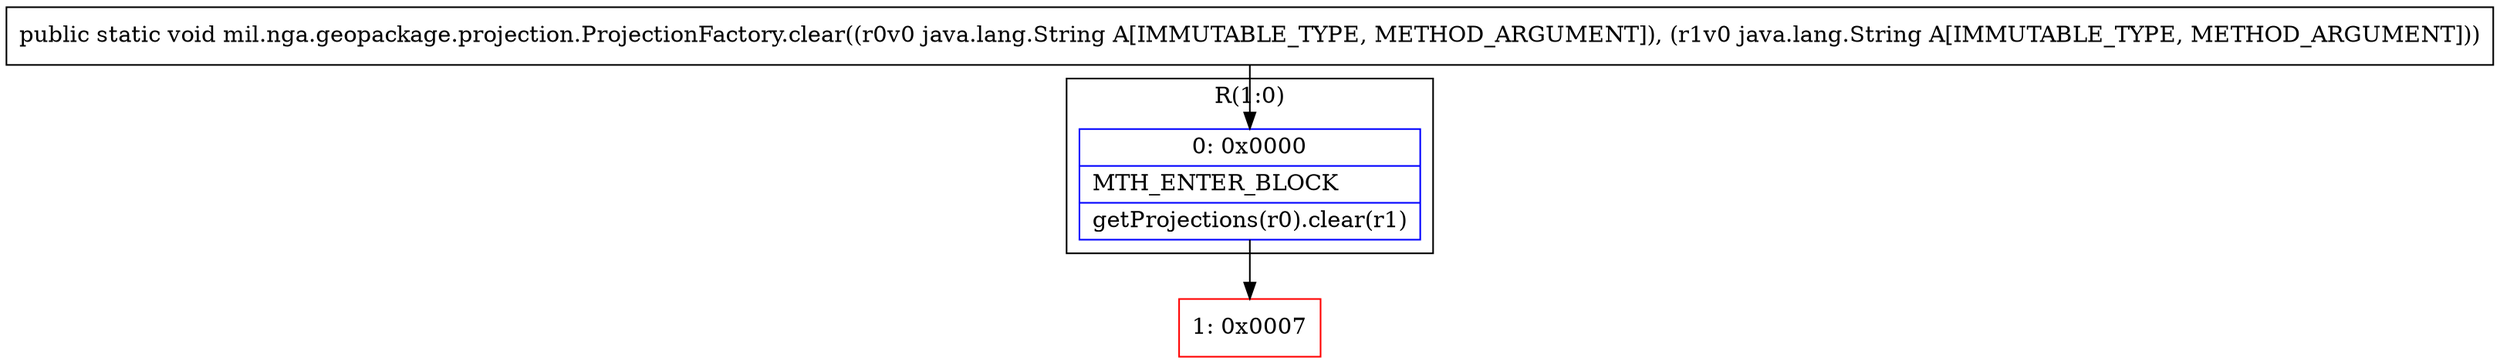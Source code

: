 digraph "CFG formil.nga.geopackage.projection.ProjectionFactory.clear(Ljava\/lang\/String;Ljava\/lang\/String;)V" {
subgraph cluster_Region_142448574 {
label = "R(1:0)";
node [shape=record,color=blue];
Node_0 [shape=record,label="{0\:\ 0x0000|MTH_ENTER_BLOCK\l|getProjections(r0).clear(r1)\l}"];
}
Node_1 [shape=record,color=red,label="{1\:\ 0x0007}"];
MethodNode[shape=record,label="{public static void mil.nga.geopackage.projection.ProjectionFactory.clear((r0v0 java.lang.String A[IMMUTABLE_TYPE, METHOD_ARGUMENT]), (r1v0 java.lang.String A[IMMUTABLE_TYPE, METHOD_ARGUMENT])) }"];
MethodNode -> Node_0;
Node_0 -> Node_1;
}

